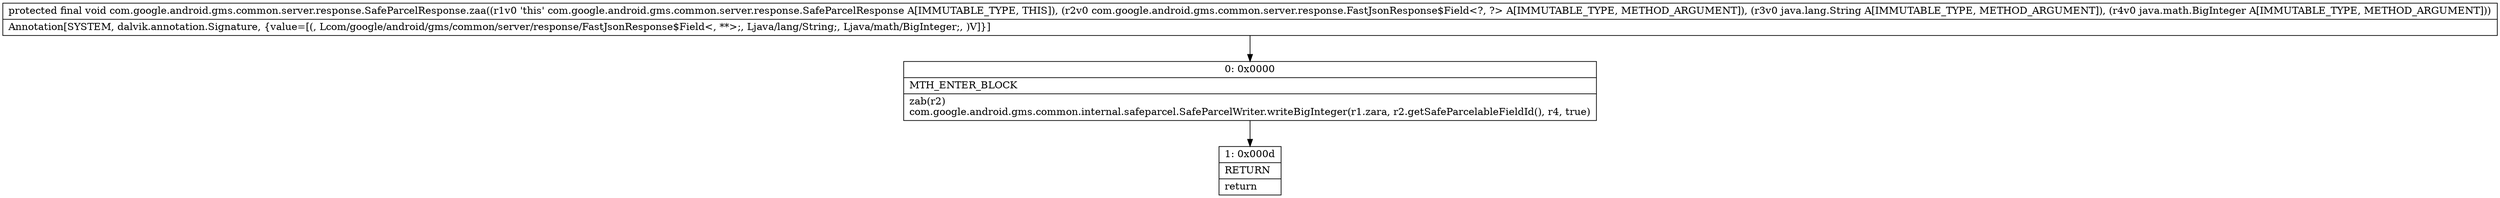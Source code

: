 digraph "CFG forcom.google.android.gms.common.server.response.SafeParcelResponse.zaa(Lcom\/google\/android\/gms\/common\/server\/response\/FastJsonResponse$Field;Ljava\/lang\/String;Ljava\/math\/BigInteger;)V" {
Node_0 [shape=record,label="{0\:\ 0x0000|MTH_ENTER_BLOCK\l|zab(r2)\lcom.google.android.gms.common.internal.safeparcel.SafeParcelWriter.writeBigInteger(r1.zara, r2.getSafeParcelableFieldId(), r4, true)\l}"];
Node_1 [shape=record,label="{1\:\ 0x000d|RETURN\l|return\l}"];
MethodNode[shape=record,label="{protected final void com.google.android.gms.common.server.response.SafeParcelResponse.zaa((r1v0 'this' com.google.android.gms.common.server.response.SafeParcelResponse A[IMMUTABLE_TYPE, THIS]), (r2v0 com.google.android.gms.common.server.response.FastJsonResponse$Field\<?, ?\> A[IMMUTABLE_TYPE, METHOD_ARGUMENT]), (r3v0 java.lang.String A[IMMUTABLE_TYPE, METHOD_ARGUMENT]), (r4v0 java.math.BigInteger A[IMMUTABLE_TYPE, METHOD_ARGUMENT]))  | Annotation[SYSTEM, dalvik.annotation.Signature, \{value=[(, Lcom\/google\/android\/gms\/common\/server\/response\/FastJsonResponse$Field\<, **\>;, Ljava\/lang\/String;, Ljava\/math\/BigInteger;, )V]\}]\l}"];
MethodNode -> Node_0;
Node_0 -> Node_1;
}

